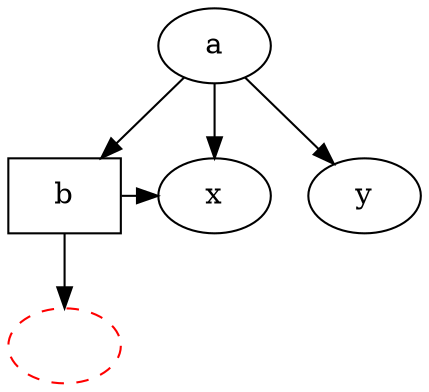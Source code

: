digraph test257 {
       a -> b -> c;
       a -> {x y};
       b [shape=box];
       c [label="hello\nworld",color=blue,fontsize=18446744073709551617,
            fontname="Palatino-Italic",fontcolor=red,style=dashed,color=red];
       b -> x;
       {rank=same; b x}
}


